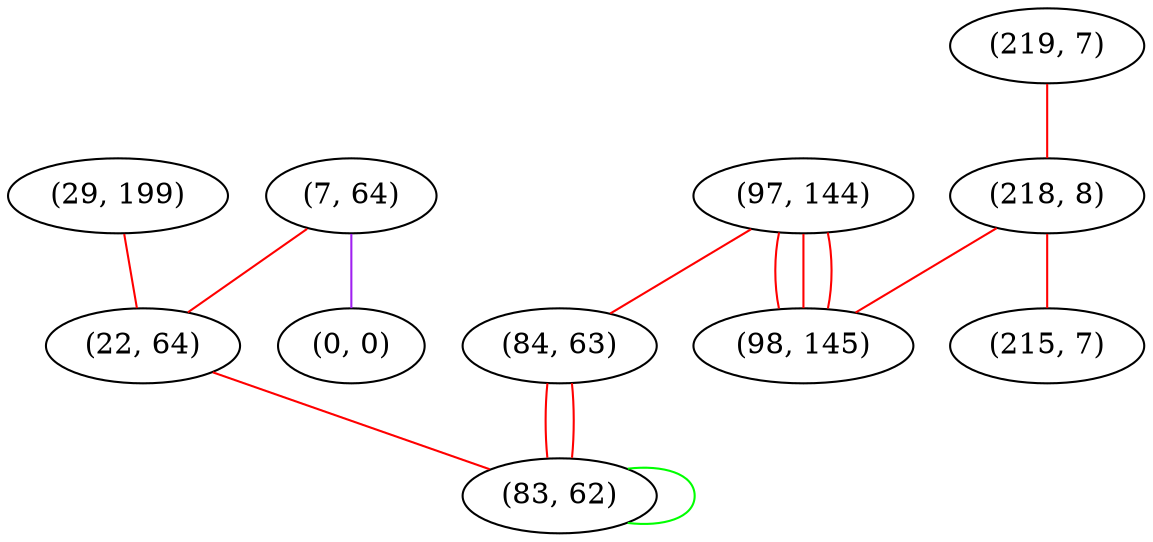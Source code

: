 graph "" {
"(29, 199)";
"(7, 64)";
"(219, 7)";
"(97, 144)";
"(22, 64)";
"(218, 8)";
"(0, 0)";
"(98, 145)";
"(215, 7)";
"(84, 63)";
"(83, 62)";
"(29, 199)" -- "(22, 64)"  [color=red, key=0, weight=1];
"(7, 64)" -- "(0, 0)"  [color=purple, key=0, weight=4];
"(7, 64)" -- "(22, 64)"  [color=red, key=0, weight=1];
"(219, 7)" -- "(218, 8)"  [color=red, key=0, weight=1];
"(97, 144)" -- "(84, 63)"  [color=red, key=0, weight=1];
"(97, 144)" -- "(98, 145)"  [color=red, key=0, weight=1];
"(97, 144)" -- "(98, 145)"  [color=red, key=1, weight=1];
"(97, 144)" -- "(98, 145)"  [color=red, key=2, weight=1];
"(22, 64)" -- "(83, 62)"  [color=red, key=0, weight=1];
"(218, 8)" -- "(215, 7)"  [color=red, key=0, weight=1];
"(218, 8)" -- "(98, 145)"  [color=red, key=0, weight=1];
"(84, 63)" -- "(83, 62)"  [color=red, key=0, weight=1];
"(84, 63)" -- "(83, 62)"  [color=red, key=1, weight=1];
"(83, 62)" -- "(83, 62)"  [color=green, key=0, weight=2];
}

